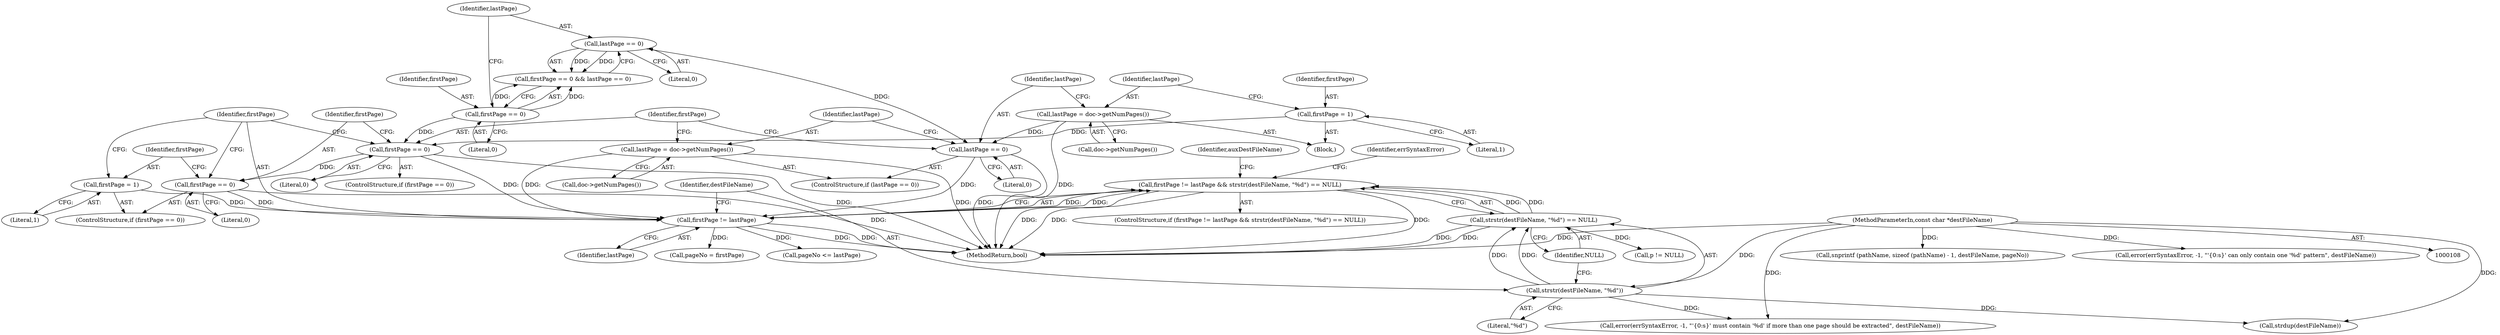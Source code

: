 digraph "0_poppler_61f79b8447c3ac8ab5a26e79e0c28053ffdccf75@API" {
"1000169" [label="(Call,firstPage != lastPage && strstr(destFileName, \"%d\") == NULL)"];
"1000170" [label="(Call,firstPage != lastPage)"];
"1000158" [label="(Call,firstPage == 0)"];
"1000144" [label="(Call,firstPage = 1)"];
"1000137" [label="(Call,firstPage == 0)"];
"1000165" [label="(Call,firstPage = 1)"];
"1000162" [label="(Call,firstPage == 0)"];
"1000151" [label="(Call,lastPage == 0)"];
"1000140" [label="(Call,lastPage == 0)"];
"1000147" [label="(Call,lastPage = doc->getNumPages())"];
"1000154" [label="(Call,lastPage = doc->getNumPages())"];
"1000173" [label="(Call,strstr(destFileName, \"%d\") == NULL)"];
"1000174" [label="(Call,strstr(destFileName, \"%d\"))"];
"1000110" [label="(MethodParameterIn,const char *destFileName)"];
"1000160" [label="(Literal,0)"];
"1000138" [label="(Identifier,firstPage)"];
"1000153" [label="(Literal,0)"];
"1000110" [label="(MethodParameterIn,const char *destFileName)"];
"1000157" [label="(ControlStructure,if (firstPage == 0))"];
"1000151" [label="(Call,lastPage == 0)"];
"1000179" [label="(Call,error(errSyntaxError, -1, \"'{0:s}' must contain '%d' if more than one page should be extracted\", destFileName))"];
"1000148" [label="(Identifier,lastPage)"];
"1000147" [label="(Call,lastPage = doc->getNumPages())"];
"1000172" [label="(Identifier,lastPage)"];
"1000158" [label="(Call,firstPage == 0)"];
"1000145" [label="(Identifier,firstPage)"];
"1000177" [label="(Identifier,NULL)"];
"1000146" [label="(Literal,1)"];
"1000168" [label="(ControlStructure,if (firstPage != lastPage && strstr(destFileName, \"%d\") == NULL))"];
"1000180" [label="(Identifier,errSyntaxError)"];
"1000164" [label="(Literal,0)"];
"1000140" [label="(Call,lastPage == 0)"];
"1000162" [label="(Call,firstPage == 0)"];
"1000171" [label="(Identifier,firstPage)"];
"1000265" [label="(Call,snprintf (pathName, sizeof (pathName) - 1, destFileName, pageNo))"];
"1000169" [label="(Call,firstPage != lastPage && strstr(destFileName, \"%d\") == NULL)"];
"1000242" [label="(Call,error(errSyntaxError, -1, \"'{0:s}' can only contain one '%d' pattern\", destFileName))"];
"1000175" [label="(Identifier,destFileName)"];
"1000259" [label="(Call,pageNo <= lastPage)"];
"1000176" [label="(Literal,\"%d\")"];
"1000137" [label="(Call,firstPage == 0)"];
"1000161" [label="(ControlStructure,if (firstPage == 0))"];
"1000199" [label="(Call,p != NULL)"];
"1000150" [label="(ControlStructure,if (lastPage == 0))"];
"1000156" [label="(Call,doc->getNumPages())"];
"1000190" [label="(Call,strdup(destFileName))"];
"1000174" [label="(Call,strstr(destFileName, \"%d\"))"];
"1000136" [label="(Call,firstPage == 0 && lastPage == 0)"];
"1000144" [label="(Call,firstPage = 1)"];
"1000149" [label="(Call,doc->getNumPages())"];
"1000315" [label="(MethodReturn,bool)"];
"1000159" [label="(Identifier,firstPage)"];
"1000256" [label="(Call,pageNo = firstPage)"];
"1000139" [label="(Literal,0)"];
"1000142" [label="(Literal,0)"];
"1000163" [label="(Identifier,firstPage)"];
"1000154" [label="(Call,lastPage = doc->getNumPages())"];
"1000155" [label="(Identifier,lastPage)"];
"1000141" [label="(Identifier,lastPage)"];
"1000166" [label="(Identifier,firstPage)"];
"1000152" [label="(Identifier,lastPage)"];
"1000165" [label="(Call,firstPage = 1)"];
"1000189" [label="(Identifier,auxDestFileName)"];
"1000143" [label="(Block,)"];
"1000173" [label="(Call,strstr(destFileName, \"%d\") == NULL)"];
"1000170" [label="(Call,firstPage != lastPage)"];
"1000167" [label="(Literal,1)"];
"1000169" -> "1000168"  [label="AST: "];
"1000169" -> "1000170"  [label="CFG: "];
"1000169" -> "1000173"  [label="CFG: "];
"1000170" -> "1000169"  [label="AST: "];
"1000173" -> "1000169"  [label="AST: "];
"1000180" -> "1000169"  [label="CFG: "];
"1000189" -> "1000169"  [label="CFG: "];
"1000169" -> "1000315"  [label="DDG: "];
"1000169" -> "1000315"  [label="DDG: "];
"1000169" -> "1000315"  [label="DDG: "];
"1000170" -> "1000169"  [label="DDG: "];
"1000170" -> "1000169"  [label="DDG: "];
"1000173" -> "1000169"  [label="DDG: "];
"1000173" -> "1000169"  [label="DDG: "];
"1000170" -> "1000172"  [label="CFG: "];
"1000171" -> "1000170"  [label="AST: "];
"1000172" -> "1000170"  [label="AST: "];
"1000175" -> "1000170"  [label="CFG: "];
"1000170" -> "1000315"  [label="DDG: "];
"1000170" -> "1000315"  [label="DDG: "];
"1000158" -> "1000170"  [label="DDG: "];
"1000165" -> "1000170"  [label="DDG: "];
"1000162" -> "1000170"  [label="DDG: "];
"1000151" -> "1000170"  [label="DDG: "];
"1000154" -> "1000170"  [label="DDG: "];
"1000170" -> "1000256"  [label="DDG: "];
"1000170" -> "1000259"  [label="DDG: "];
"1000158" -> "1000157"  [label="AST: "];
"1000158" -> "1000160"  [label="CFG: "];
"1000159" -> "1000158"  [label="AST: "];
"1000160" -> "1000158"  [label="AST: "];
"1000163" -> "1000158"  [label="CFG: "];
"1000171" -> "1000158"  [label="CFG: "];
"1000158" -> "1000315"  [label="DDG: "];
"1000144" -> "1000158"  [label="DDG: "];
"1000137" -> "1000158"  [label="DDG: "];
"1000158" -> "1000162"  [label="DDG: "];
"1000144" -> "1000143"  [label="AST: "];
"1000144" -> "1000146"  [label="CFG: "];
"1000145" -> "1000144"  [label="AST: "];
"1000146" -> "1000144"  [label="AST: "];
"1000148" -> "1000144"  [label="CFG: "];
"1000137" -> "1000136"  [label="AST: "];
"1000137" -> "1000139"  [label="CFG: "];
"1000138" -> "1000137"  [label="AST: "];
"1000139" -> "1000137"  [label="AST: "];
"1000141" -> "1000137"  [label="CFG: "];
"1000136" -> "1000137"  [label="CFG: "];
"1000137" -> "1000136"  [label="DDG: "];
"1000137" -> "1000136"  [label="DDG: "];
"1000165" -> "1000161"  [label="AST: "];
"1000165" -> "1000167"  [label="CFG: "];
"1000166" -> "1000165"  [label="AST: "];
"1000167" -> "1000165"  [label="AST: "];
"1000171" -> "1000165"  [label="CFG: "];
"1000162" -> "1000161"  [label="AST: "];
"1000162" -> "1000164"  [label="CFG: "];
"1000163" -> "1000162"  [label="AST: "];
"1000164" -> "1000162"  [label="AST: "];
"1000166" -> "1000162"  [label="CFG: "];
"1000171" -> "1000162"  [label="CFG: "];
"1000162" -> "1000315"  [label="DDG: "];
"1000151" -> "1000150"  [label="AST: "];
"1000151" -> "1000153"  [label="CFG: "];
"1000152" -> "1000151"  [label="AST: "];
"1000153" -> "1000151"  [label="AST: "];
"1000155" -> "1000151"  [label="CFG: "];
"1000159" -> "1000151"  [label="CFG: "];
"1000151" -> "1000315"  [label="DDG: "];
"1000140" -> "1000151"  [label="DDG: "];
"1000147" -> "1000151"  [label="DDG: "];
"1000140" -> "1000136"  [label="AST: "];
"1000140" -> "1000142"  [label="CFG: "];
"1000141" -> "1000140"  [label="AST: "];
"1000142" -> "1000140"  [label="AST: "];
"1000136" -> "1000140"  [label="CFG: "];
"1000140" -> "1000136"  [label="DDG: "];
"1000140" -> "1000136"  [label="DDG: "];
"1000147" -> "1000143"  [label="AST: "];
"1000147" -> "1000149"  [label="CFG: "];
"1000148" -> "1000147"  [label="AST: "];
"1000149" -> "1000147"  [label="AST: "];
"1000152" -> "1000147"  [label="CFG: "];
"1000147" -> "1000315"  [label="DDG: "];
"1000154" -> "1000150"  [label="AST: "];
"1000154" -> "1000156"  [label="CFG: "];
"1000155" -> "1000154"  [label="AST: "];
"1000156" -> "1000154"  [label="AST: "];
"1000159" -> "1000154"  [label="CFG: "];
"1000154" -> "1000315"  [label="DDG: "];
"1000173" -> "1000177"  [label="CFG: "];
"1000174" -> "1000173"  [label="AST: "];
"1000177" -> "1000173"  [label="AST: "];
"1000173" -> "1000315"  [label="DDG: "];
"1000173" -> "1000315"  [label="DDG: "];
"1000174" -> "1000173"  [label="DDG: "];
"1000174" -> "1000173"  [label="DDG: "];
"1000173" -> "1000199"  [label="DDG: "];
"1000174" -> "1000176"  [label="CFG: "];
"1000175" -> "1000174"  [label="AST: "];
"1000176" -> "1000174"  [label="AST: "];
"1000177" -> "1000174"  [label="CFG: "];
"1000110" -> "1000174"  [label="DDG: "];
"1000174" -> "1000179"  [label="DDG: "];
"1000174" -> "1000190"  [label="DDG: "];
"1000110" -> "1000108"  [label="AST: "];
"1000110" -> "1000315"  [label="DDG: "];
"1000110" -> "1000179"  [label="DDG: "];
"1000110" -> "1000190"  [label="DDG: "];
"1000110" -> "1000242"  [label="DDG: "];
"1000110" -> "1000265"  [label="DDG: "];
}
